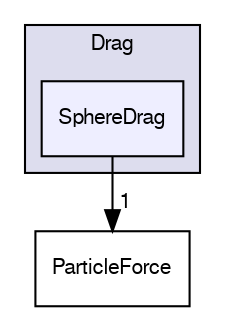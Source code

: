digraph "src/lagrangian/intermediate/submodels/Kinematic/ParticleForces/Drag/SphereDrag" {
  bgcolor=transparent;
  compound=true
  node [ fontsize="10", fontname="FreeSans"];
  edge [ labelfontsize="10", labelfontname="FreeSans"];
  subgraph clusterdir_620819115bb7ac1ed0b4d6e4ce0b4bd5 {
    graph [ bgcolor="#ddddee", pencolor="black", label="Drag" fontname="FreeSans", fontsize="10", URL="dir_620819115bb7ac1ed0b4d6e4ce0b4bd5.html"]
  dir_bc5d35bad4da7cf37be7acccbec425d5 [shape=box, label="SphereDrag", style="filled", fillcolor="#eeeeff", pencolor="black", URL="dir_bc5d35bad4da7cf37be7acccbec425d5.html"];
  }
  dir_6ac06ece5f26f1196a12108b46c15ea0 [shape=box label="ParticleForce" URL="dir_6ac06ece5f26f1196a12108b46c15ea0.html"];
  dir_bc5d35bad4da7cf37be7acccbec425d5->dir_6ac06ece5f26f1196a12108b46c15ea0 [headlabel="1", labeldistance=1.5 headhref="dir_001370_001380.html"];
}
